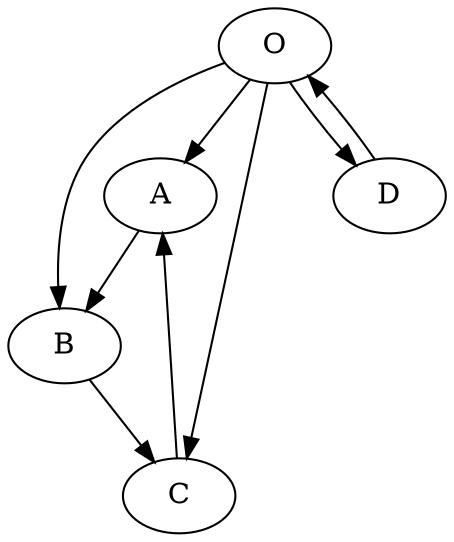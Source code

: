 
digraph {
    O -> A
    O -> B
    O -> C
    O -> D
    D -> O
    A -> B
    B -> C
    C -> A
}


